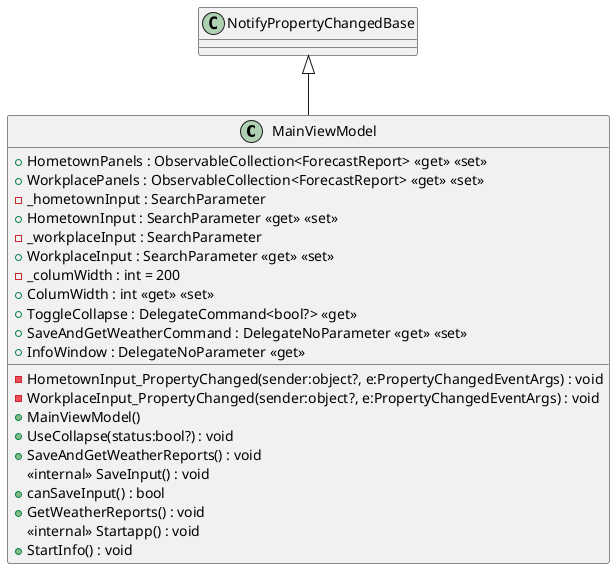 @startuml
class MainViewModel {
    + HometownPanels : ObservableCollection<ForecastReport> <<get>> <<set>>
    + WorkplacePanels : ObservableCollection<ForecastReport> <<get>> <<set>>
    - _hometownInput : SearchParameter
    + HometownInput : SearchParameter <<get>> <<set>>
    - HometownInput_PropertyChanged(sender:object?, e:PropertyChangedEventArgs) : void
    - _workplaceInput : SearchParameter
    + WorkplaceInput : SearchParameter <<get>> <<set>>
    - WorkplaceInput_PropertyChanged(sender:object?, e:PropertyChangedEventArgs) : void
    + MainViewModel()
    - _columWidth : int = 200
    + ColumWidth : int <<get>> <<set>>
    + ToggleCollapse : DelegateCommand<bool?> <<get>>
    + UseCollapse(status:bool?) : void
    + SaveAndGetWeatherCommand : DelegateNoParameter <<get>> <<set>>
    + SaveAndGetWeatherReports() : void
    <<internal>> SaveInput() : void
    + canSaveInput() : bool
    + GetWeatherReports() : void
    <<internal>> Startapp() : void
    + InfoWindow : DelegateNoParameter <<get>>
    + StartInfo() : void
}
NotifyPropertyChangedBase <|-- MainViewModel
@enduml
